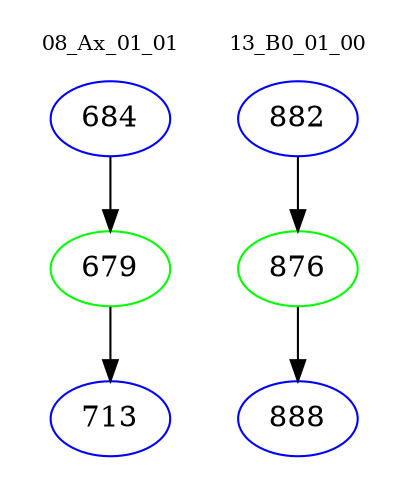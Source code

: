 digraph{
subgraph cluster_0 {
color = white
label = "08_Ax_01_01";
fontsize=10;
T0_684 [label="684", color="blue"]
T0_684 -> T0_679 [color="black"]
T0_679 [label="679", color="green"]
T0_679 -> T0_713 [color="black"]
T0_713 [label="713", color="blue"]
}
subgraph cluster_1 {
color = white
label = "13_B0_01_00";
fontsize=10;
T1_882 [label="882", color="blue"]
T1_882 -> T1_876 [color="black"]
T1_876 [label="876", color="green"]
T1_876 -> T1_888 [color="black"]
T1_888 [label="888", color="blue"]
}
}
